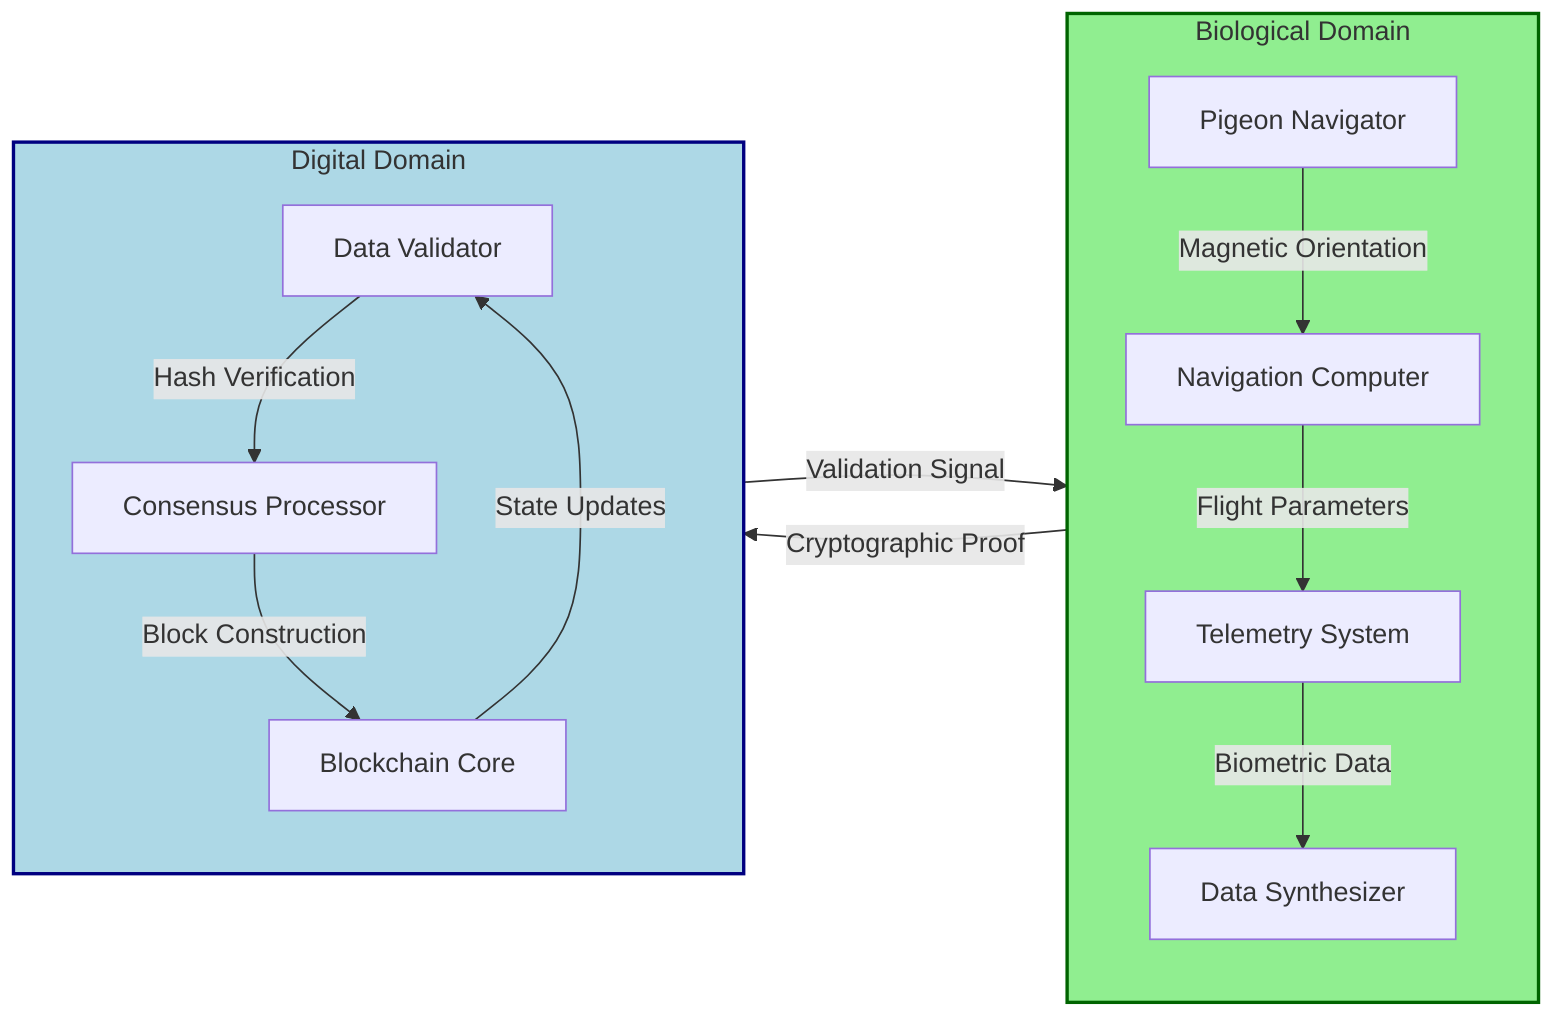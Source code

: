 flowchart LR
    subgraph BD[Biological Domain]
        direction TB
        PN[Pigeon Navigator] --> |Magnetic Orientation| NC[Navigation Computer]
        NC --> |Flight Parameters| TS[Telemetry System]
        TS --> |Biometric Data| DS[Data Synthesizer]
    end

    subgraph DD[Digital Domain]
        direction TB
        DV[Data Validator] --> |Hash Verification| CP[Consensus Processor]
        CP --> |Block Construction| BC[Blockchain Core]
        BC --> |State Updates| DV
    end

    BD --> |Cryptographic Proof| DD
    DD --> |Validation Signal| BD

    classDef bioStyle fill:#90EE90,stroke:#006400,stroke-width:2px
    classDef digStyle fill:#ADD8E6,stroke:#000080,stroke-width:2px
    class BD bioStyle
    class DD digStyle